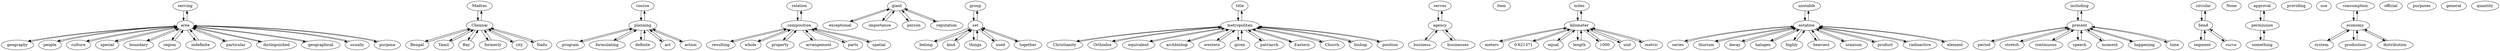 strict digraph G {
serving;
Madras;
Bengal;
course;
planning;
relation;
geography;
giant;
Chennai;
group;
title;
program;
Tamil;
exceptional;
Bay;
formulating;
serves;
item;
miles;
unstable;
including;
circular;
set;
people;
series;
Christianity;
culture;
meters;
astatine;
special;
"0.621371";
Orthodox;
definite;
kilometer;
boundary;
None;
business;
importance;
equivalent;
thorium;
approval;
providing;
region;
decay;
equal;
length;
resulting;
act;
action;
permission;
whole;
businesses;
1000;
halogen;
formerly;
period;
highly;
indefinite;
unit;
city;
use;
consumption;
area;
stretch;
archbishop;
system;
production;
continuous;
western;
particular;
given;
present;
belong;
kind;
official;
patriarch;
Eastern;
Church;
distribution;
property;
distinguished;
bend;
metropolitan;
metric;
heaviest;
purposes;
general;
something;
bishop;
things;
agency;
uranium;
arrangement;
parts;
speech;
geographical;
spatial;
composition;
Nadu;
economy;
product;
used;
usually;
moment;
purpose;
segment;
radioactive;
happening;
curve;
together;
element;
person;
reputation;
time;
position;
quantity;
serving -> area;
Madras -> Chennai;
Bengal -> Chennai;
course -> planning;
planning -> definite;
planning -> course;
planning -> program;
planning -> act;
planning -> action;
planning -> formulating;
relation -> composition;
geography -> area;
giant -> importance;
giant -> person;
giant -> reputation;
giant -> exceptional;
Chennai -> city;
Chennai -> Madras;
Chennai -> formerly;
Chennai -> Bay;
Chennai -> Bengal;
Chennai -> Tamil;
Chennai -> Nadu;
group -> set;
title -> metropolitan;
program -> planning;
Tamil -> Chennai;
exceptional -> giant;
Bay -> Chennai;
formulating -> planning;
serves -> agency;
miles -> kilometer;
unstable -> astatine;
including -> present;
circular -> bend;
set -> kind;
set -> used;
set -> group;
set -> things;
set -> belong;
set -> together;
people -> area;
series -> astatine;
Christianity -> metropolitan;
culture -> area;
meters -> kilometer;
astatine -> product;
astatine -> radioactive;
astatine -> decay;
astatine -> series;
astatine -> heaviest;
astatine -> uranium;
astatine -> thorium;
astatine -> highly;
astatine -> halogen;
astatine -> unstable;
astatine -> element;
special -> area;
"0.621371" -> kilometer;
Orthodox -> metropolitan;
definite -> planning;
kilometer -> "0.621371";
kilometer -> metric;
kilometer -> equal;
kilometer -> length;
kilometer -> miles;
kilometer -> meters;
kilometer -> unit;
kilometer -> 1000;
boundary -> area;
business -> agency;
importance -> giant;
equivalent -> metropolitan;
thorium -> astatine;
approval -> permission;
region -> area;
decay -> astatine;
equal -> kilometer;
length -> kilometer;
resulting -> composition;
act -> planning;
action -> planning;
permission -> approval;
permission -> something;
whole -> composition;
businesses -> agency;
1000 -> kilometer;
halogen -> astatine;
formerly -> Chennai;
period -> present;
highly -> astatine;
indefinite -> area;
unit -> kilometer;
city -> Chennai;
consumption -> economy;
area -> serving;
area -> people;
area -> region;
area -> culture;
area -> purpose;
area -> geographical;
area -> particular;
area -> usually;
area -> boundary;
area -> indefinite;
area -> distinguished;
area -> special;
area -> geography;
stretch -> present;
archbishop -> metropolitan;
system -> economy;
production -> economy;
continuous -> present;
western -> metropolitan;
particular -> area;
given -> metropolitan;
present -> happening;
present -> stretch;
present -> continuous;
present -> period;
present -> moment;
present -> speech;
present -> time;
present -> including;
belong -> set;
kind -> set;
patriarch -> metropolitan;
Eastern -> metropolitan;
Church -> metropolitan;
distribution -> economy;
property -> composition;
distinguished -> area;
bend -> curve;
bend -> segment;
bend -> circular;
metropolitan -> given;
metropolitan -> title;
metropolitan -> archbishop;
metropolitan -> equivalent;
metropolitan -> Orthodox;
metropolitan -> patriarch;
metropolitan -> Christianity;
metropolitan -> Eastern;
metropolitan -> western;
metropolitan -> Church;
metropolitan -> position;
metropolitan -> bishop;
metric -> kilometer;
heaviest -> astatine;
something -> permission;
bishop -> metropolitan;
things -> set;
agency -> businesses;
agency -> business;
agency -> serves;
uranium -> astatine;
arrangement -> composition;
parts -> composition;
speech -> present;
geographical -> area;
spatial -> composition;
composition -> arrangement;
composition -> parts;
composition -> resulting;
composition -> spatial;
composition -> relation;
composition -> property;
composition -> whole;
Nadu -> Chennai;
economy -> distribution;
economy -> production;
economy -> system;
economy -> consumption;
product -> astatine;
used -> set;
usually -> area;
moment -> present;
purpose -> area;
segment -> bend;
radioactive -> astatine;
happening -> present;
curve -> bend;
together -> set;
element -> astatine;
person -> giant;
reputation -> giant;
time -> present;
position -> metropolitan;
}
